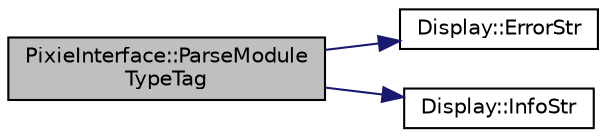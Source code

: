 digraph "PixieInterface::ParseModuleTypeTag"
{
  edge [fontname="Helvetica",fontsize="10",labelfontname="Helvetica",labelfontsize="10"];
  node [fontname="Helvetica",fontsize="10",shape=record];
  rankdir="LR";
  Node1 [label="PixieInterface::ParseModule\lTypeTag",height=0.2,width=0.4,color="black", fillcolor="grey75", style="filled", fontcolor="black"];
  Node1 -> Node2 [color="midnightblue",fontsize="10",style="solid",fontname="Helvetica"];
  Node2 [label="Display::ErrorStr",height=0.2,width=0.4,color="black", fillcolor="white", style="filled",URL="$da/d6a/namespace_display.html#a762315ce58efcb1203edfcb74158f59b"];
  Node1 -> Node3 [color="midnightblue",fontsize="10",style="solid",fontname="Helvetica"];
  Node3 [label="Display::InfoStr",height=0.2,width=0.4,color="black", fillcolor="white", style="filled",URL="$da/d6a/namespace_display.html#a20a513965bcf1147a5e50247c7bfcd5a"];
}
